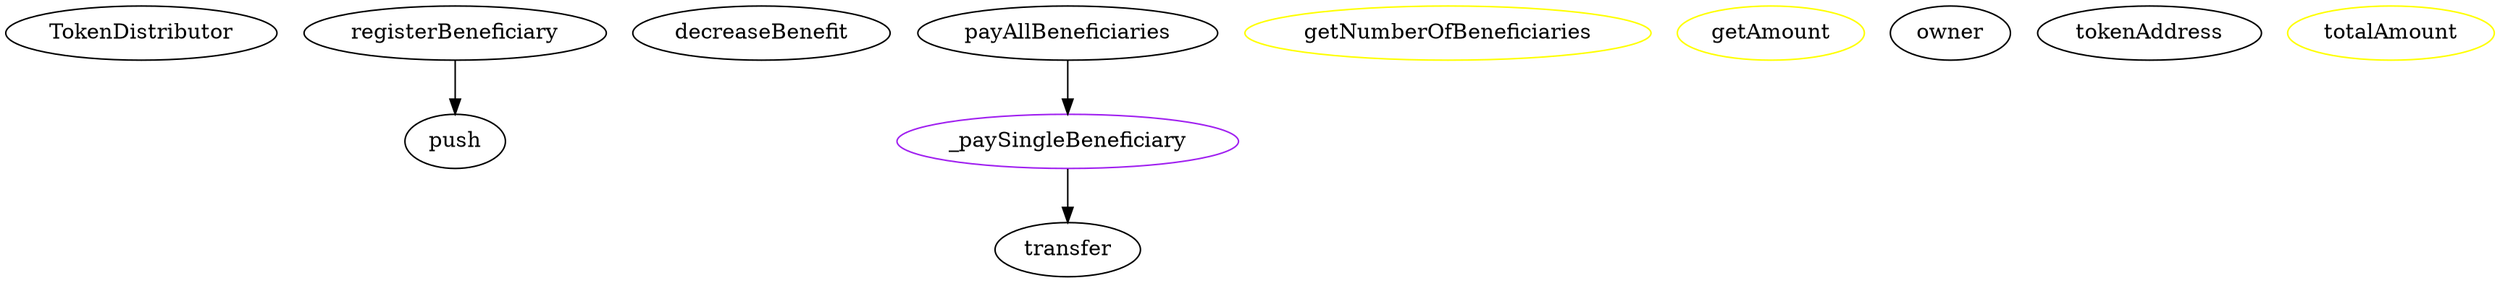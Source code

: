 strict digraph {
  TokenDistributor
  registerBeneficiary
  push
  decreaseBenefit
  payAllBeneficiaries
  _paySingleBeneficiary [color=purple]
  transfer
  getNumberOfBeneficiaries [color=yellow]
  getAmount [color=yellow]
  owner
  tokenAddress
  totalAmount [color=yellow]
  registerBeneficiary -> push
  payAllBeneficiaries -> _paySingleBeneficiary
  _paySingleBeneficiary -> transfer
}

